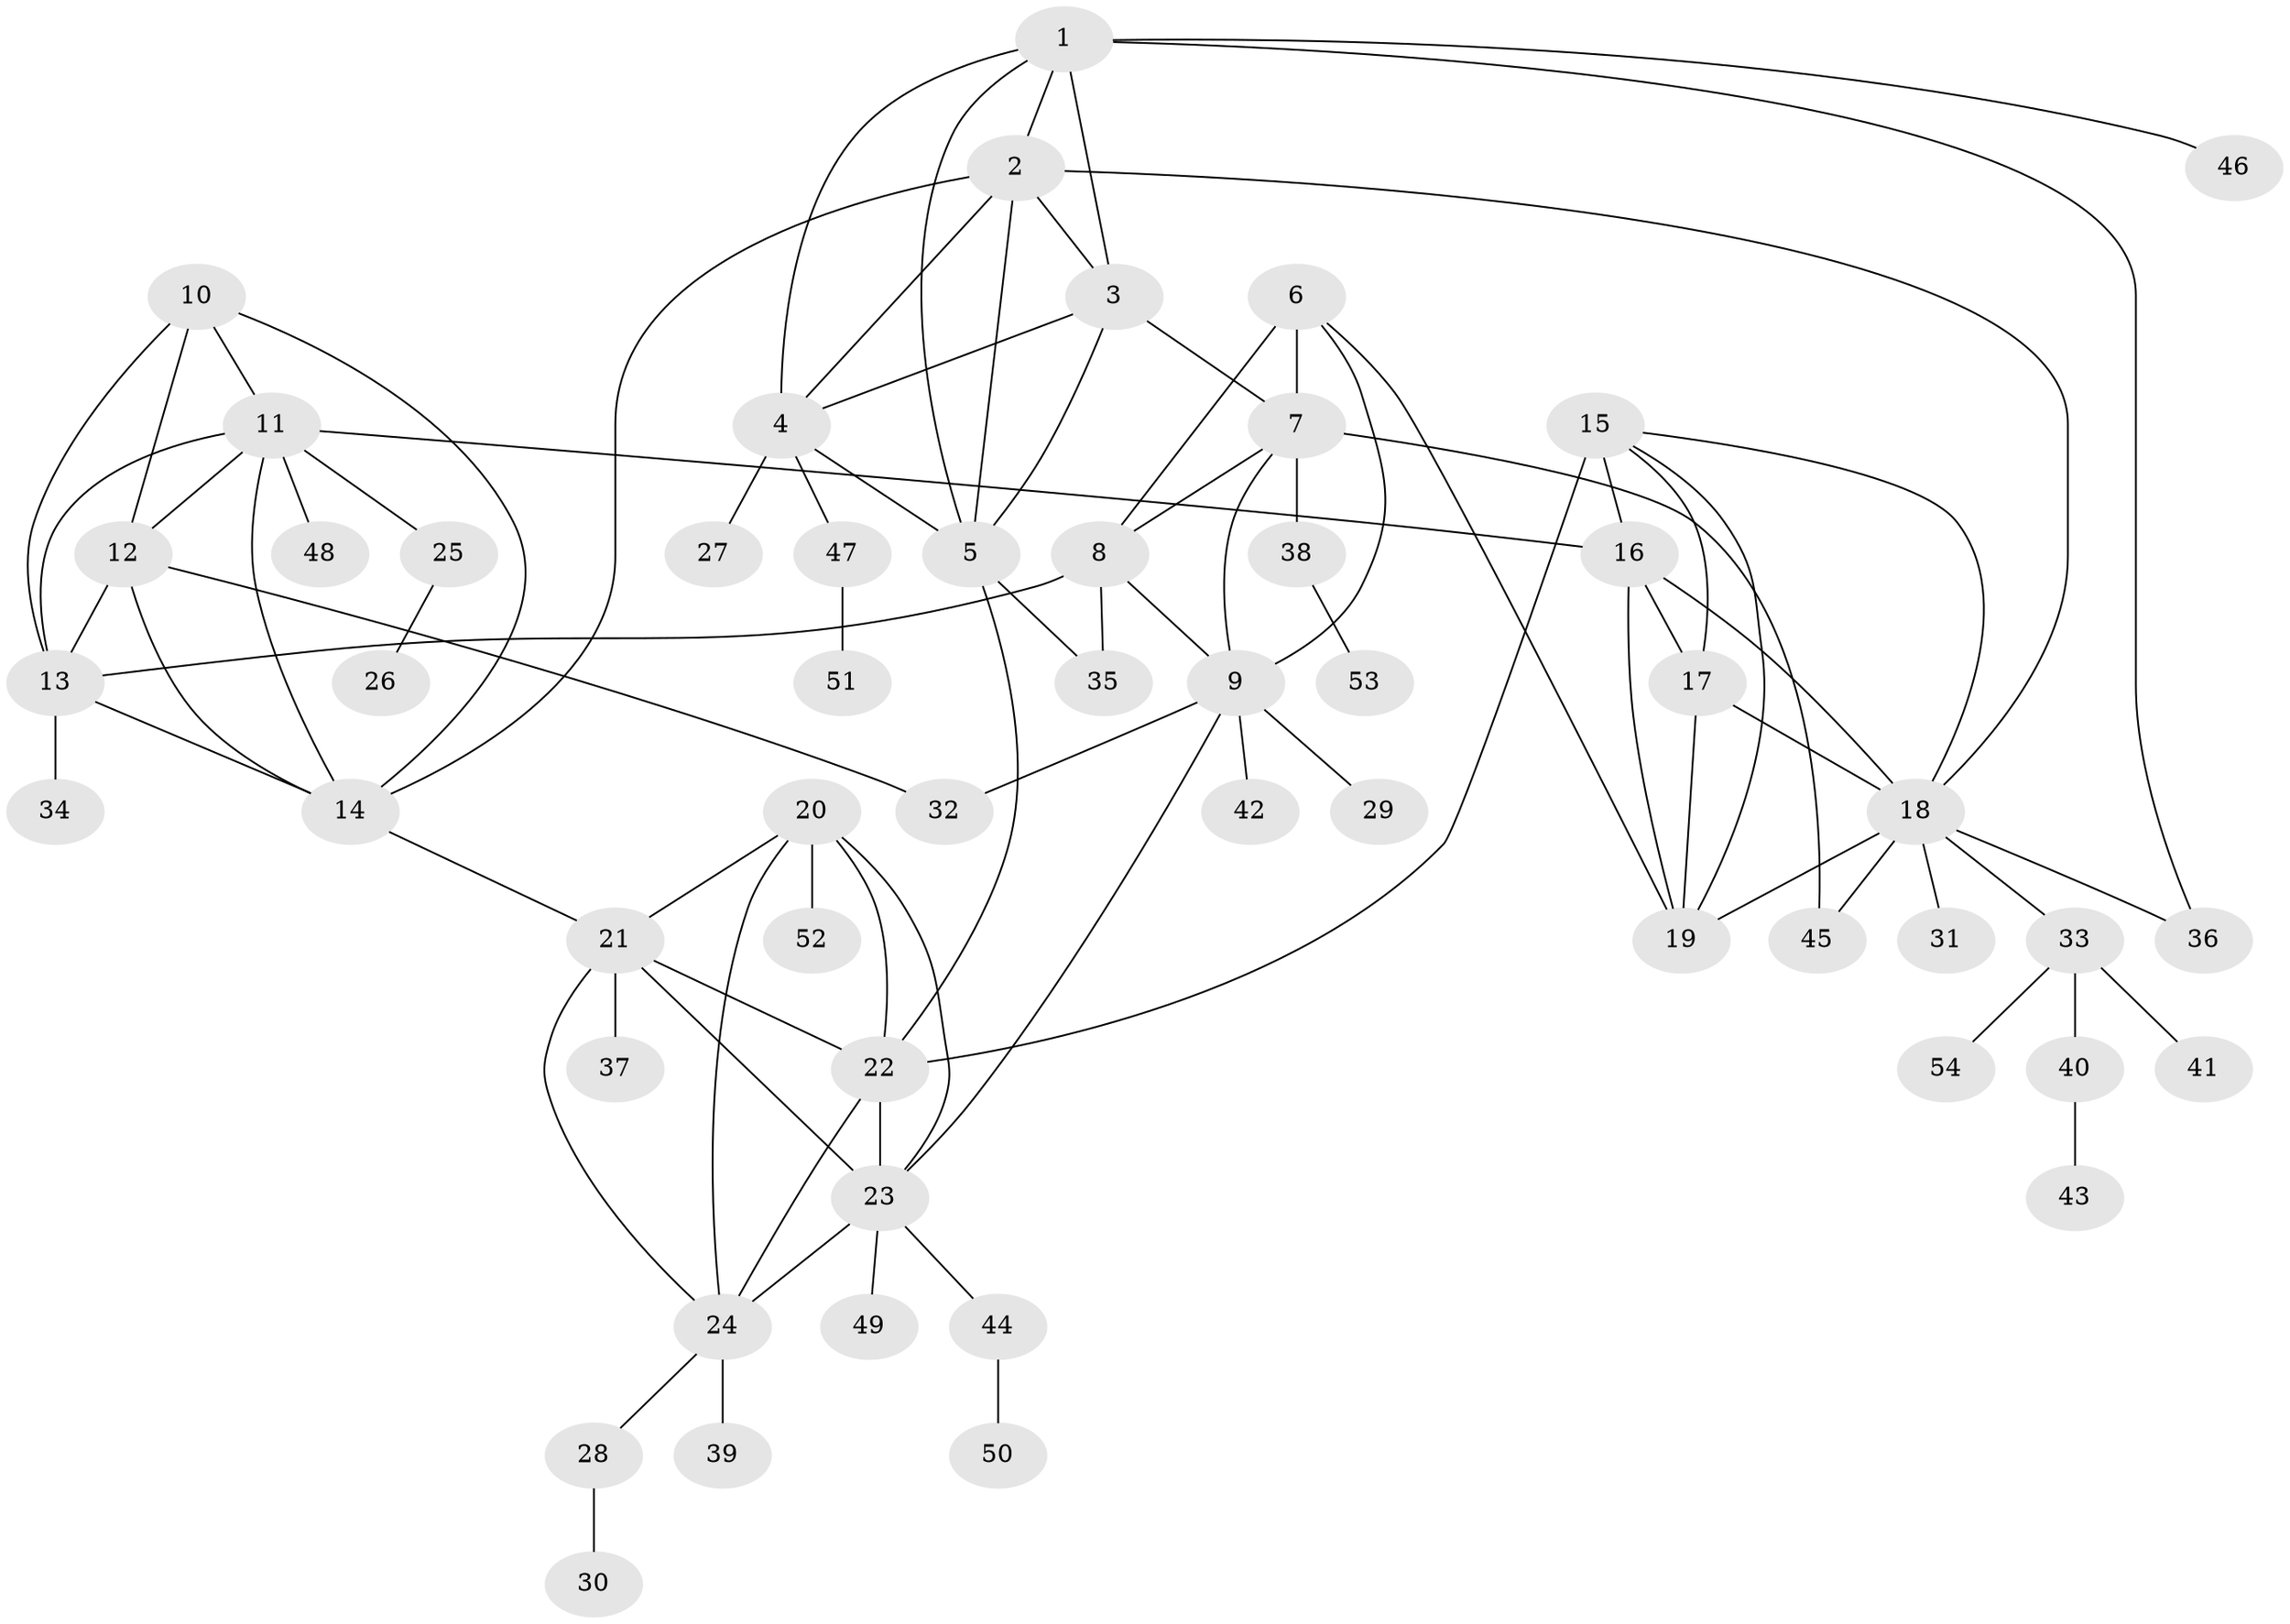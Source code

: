// original degree distribution, {7: 0.06542056074766354, 6: 0.037383177570093455, 8: 0.028037383177570093, 5: 0.04672897196261682, 10: 0.018691588785046728, 4: 0.009345794392523364, 11: 0.009345794392523364, 9: 0.018691588785046728, 13: 0.009345794392523364, 3: 0.06542056074766354, 1: 0.6074766355140186, 2: 0.08411214953271028}
// Generated by graph-tools (version 1.1) at 2025/37/03/09/25 02:37:35]
// undirected, 54 vertices, 90 edges
graph export_dot {
graph [start="1"]
  node [color=gray90,style=filled];
  1;
  2;
  3;
  4;
  5;
  6;
  7;
  8;
  9;
  10;
  11;
  12;
  13;
  14;
  15;
  16;
  17;
  18;
  19;
  20;
  21;
  22;
  23;
  24;
  25;
  26;
  27;
  28;
  29;
  30;
  31;
  32;
  33;
  34;
  35;
  36;
  37;
  38;
  39;
  40;
  41;
  42;
  43;
  44;
  45;
  46;
  47;
  48;
  49;
  50;
  51;
  52;
  53;
  54;
  1 -- 2 [weight=1.0];
  1 -- 3 [weight=1.0];
  1 -- 4 [weight=1.0];
  1 -- 5 [weight=1.0];
  1 -- 36 [weight=1.0];
  1 -- 46 [weight=1.0];
  2 -- 3 [weight=1.0];
  2 -- 4 [weight=1.0];
  2 -- 5 [weight=1.0];
  2 -- 14 [weight=1.0];
  2 -- 18 [weight=1.0];
  3 -- 4 [weight=1.0];
  3 -- 5 [weight=1.0];
  3 -- 7 [weight=1.0];
  4 -- 5 [weight=1.0];
  4 -- 27 [weight=2.0];
  4 -- 47 [weight=1.0];
  5 -- 22 [weight=1.0];
  5 -- 35 [weight=1.0];
  6 -- 7 [weight=2.0];
  6 -- 8 [weight=2.0];
  6 -- 9 [weight=2.0];
  6 -- 19 [weight=1.0];
  7 -- 8 [weight=1.0];
  7 -- 9 [weight=1.0];
  7 -- 38 [weight=3.0];
  7 -- 45 [weight=1.0];
  8 -- 9 [weight=1.0];
  8 -- 13 [weight=1.0];
  8 -- 35 [weight=2.0];
  9 -- 23 [weight=1.0];
  9 -- 29 [weight=3.0];
  9 -- 32 [weight=1.0];
  9 -- 42 [weight=1.0];
  10 -- 11 [weight=1.0];
  10 -- 12 [weight=1.0];
  10 -- 13 [weight=1.0];
  10 -- 14 [weight=1.0];
  11 -- 12 [weight=1.0];
  11 -- 13 [weight=1.0];
  11 -- 14 [weight=1.0];
  11 -- 16 [weight=1.0];
  11 -- 25 [weight=1.0];
  11 -- 48 [weight=2.0];
  12 -- 13 [weight=1.0];
  12 -- 14 [weight=1.0];
  12 -- 32 [weight=1.0];
  13 -- 14 [weight=1.0];
  13 -- 34 [weight=1.0];
  14 -- 21 [weight=1.0];
  15 -- 16 [weight=1.0];
  15 -- 17 [weight=1.0];
  15 -- 18 [weight=1.0];
  15 -- 19 [weight=1.0];
  15 -- 22 [weight=4.0];
  16 -- 17 [weight=1.0];
  16 -- 18 [weight=1.0];
  16 -- 19 [weight=1.0];
  17 -- 18 [weight=1.0];
  17 -- 19 [weight=1.0];
  18 -- 19 [weight=1.0];
  18 -- 31 [weight=1.0];
  18 -- 33 [weight=1.0];
  18 -- 36 [weight=1.0];
  18 -- 45 [weight=4.0];
  20 -- 21 [weight=1.0];
  20 -- 22 [weight=1.0];
  20 -- 23 [weight=1.0];
  20 -- 24 [weight=1.0];
  20 -- 52 [weight=2.0];
  21 -- 22 [weight=1.0];
  21 -- 23 [weight=1.0];
  21 -- 24 [weight=1.0];
  21 -- 37 [weight=1.0];
  22 -- 23 [weight=1.0];
  22 -- 24 [weight=1.0];
  23 -- 24 [weight=1.0];
  23 -- 44 [weight=1.0];
  23 -- 49 [weight=1.0];
  24 -- 28 [weight=1.0];
  24 -- 39 [weight=3.0];
  25 -- 26 [weight=1.0];
  28 -- 30 [weight=1.0];
  33 -- 40 [weight=1.0];
  33 -- 41 [weight=1.0];
  33 -- 54 [weight=1.0];
  38 -- 53 [weight=1.0];
  40 -- 43 [weight=2.0];
  44 -- 50 [weight=1.0];
  47 -- 51 [weight=1.0];
}
